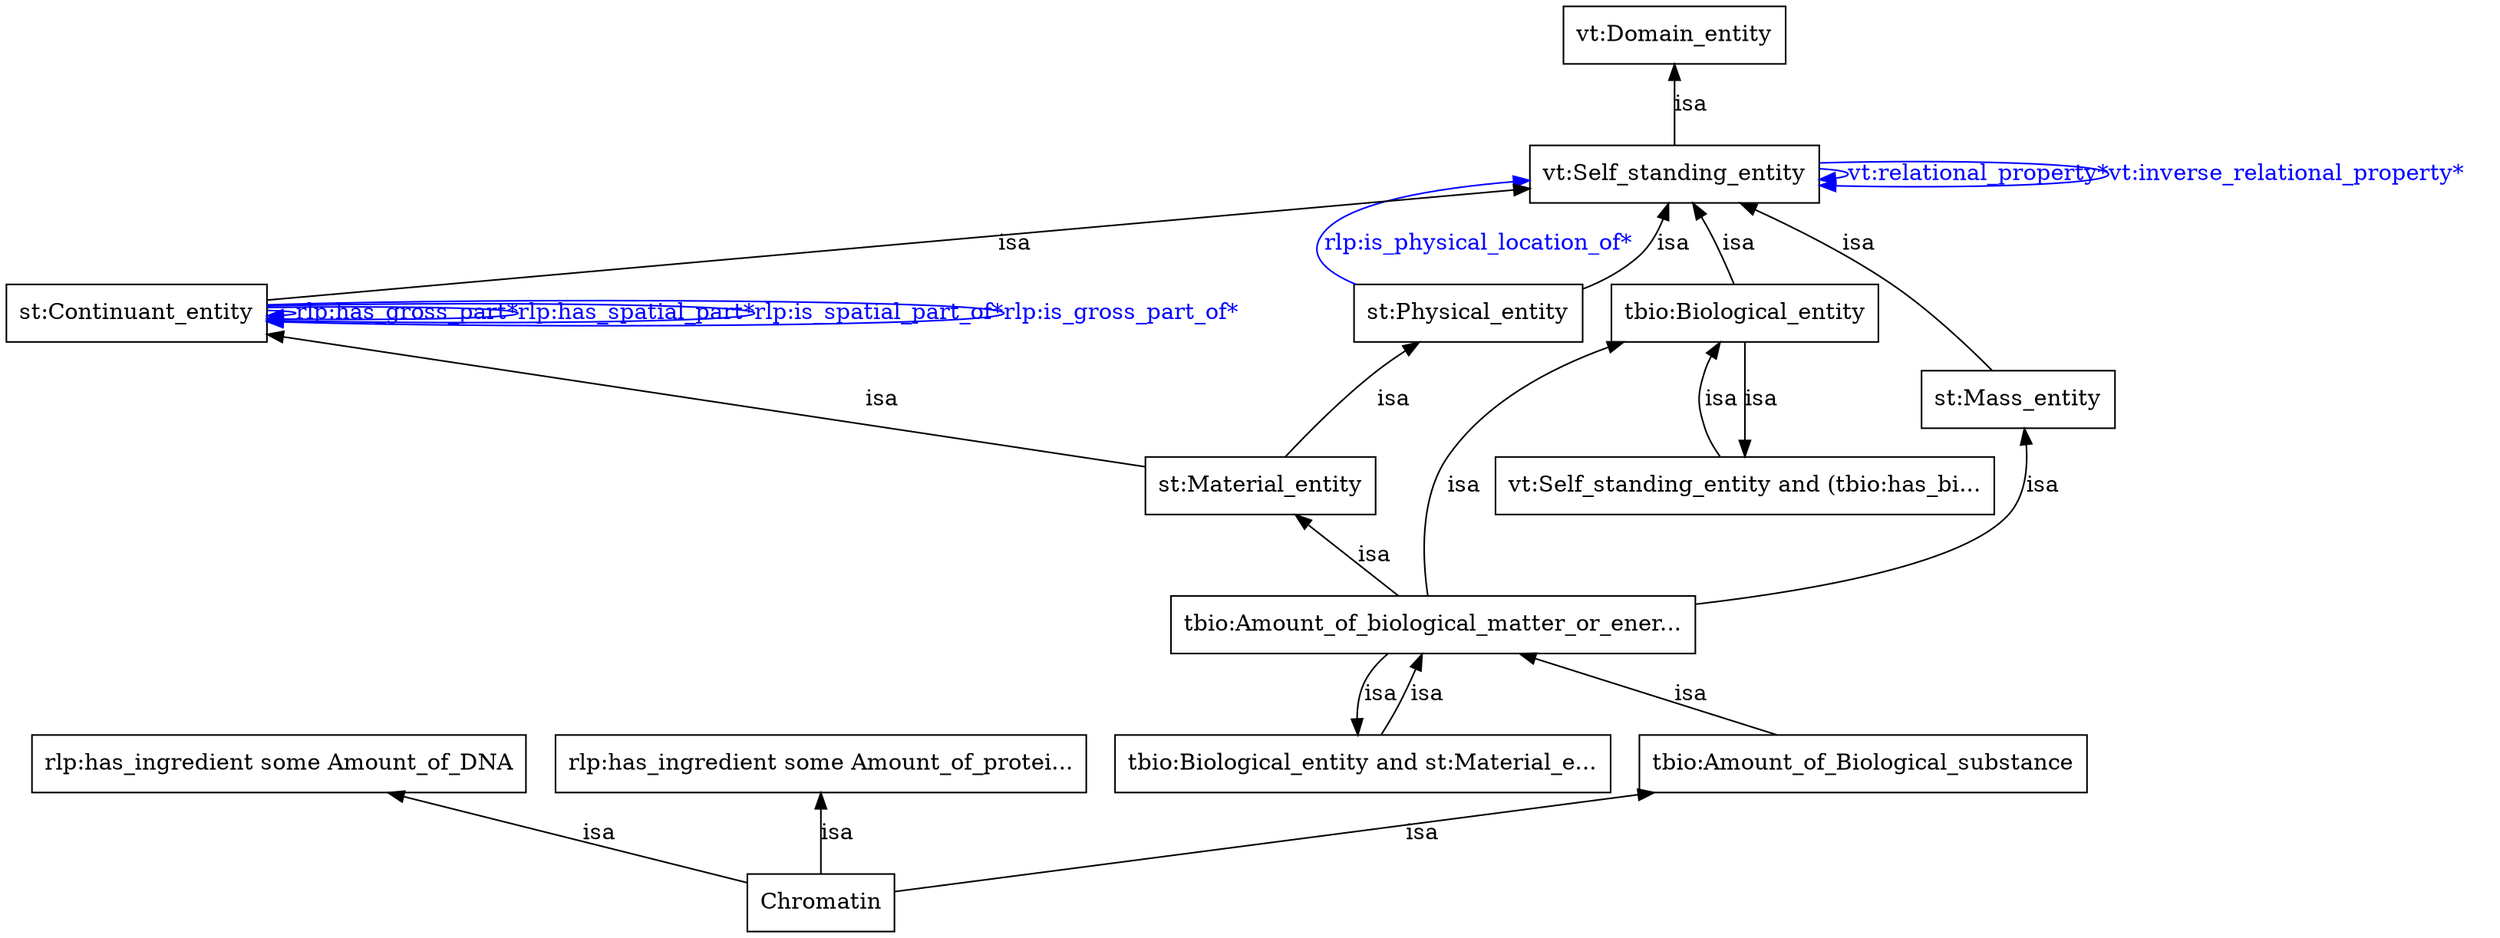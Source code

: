 digraph TopEpiGenetics {
	node [label="\N"];
	graph [bb="0,0,1248,584"];
	"tbio:Amount_of_biological_matter_or_energy" [label="tbio:Amount_of_biological_matter_or_ener...", shape=box, color="0.0,0.0,0.0", fontcolor="0.0,0.0,0.0", pos="737,194", width="3.72", height="0.50"];
	"@_:A310" [label="tbio:Biological_entity and st:Material_e...", shape=box, color="0.0,0.0,0.0", fontcolor="0.0,0.0,0.0", pos="685,106", width="3.44", height="0.50"];
	"tbio:Biological_entity" [label="tbio:Biological_entity", shape=box, color="0.0,0.0,0.0", fontcolor="0.0,0.0,0.0", pos="890,390", width="1.89", height="0.50"];
	"st:Material_entity" [label="st:Material_entity", shape=box, color="0.0,0.0,0.0", fontcolor="0.0,0.0,0.0", pos="644,282", width="1.58", height="0.50"];
	"st:Mass_entity" [label="st:Mass_entity", shape=box, color="0.0,0.0,0.0", fontcolor="0.0,0.0,0.0", pos="1034,336", width="1.33", height="0.50"];
	"vt:Domain_entity" [label="vt:Domain_entity", shape=box, color="0.0,0.0,0.0", fontcolor="0.0,0.0,0.0", pos="838,566", width="1.58", height="0.50"];
	"st:Physical_entity" [label="st:Physical_entity", shape=box, color="0.0,0.0,0.0", fontcolor="0.0,0.0,0.0", pos="747,390", width="1.58", height="0.50"];
	"st:Continuant_entity" [label="st:Continuant_entity", shape=box, color="0.0,0.0,0.0", fontcolor="0.0,0.0,0.0", pos="64,390", width="1.78", height="0.50"];
	"vt:Self_standing_entity" [label="vt:Self_standing_entity", shape=box, color="0.0,0.0,0.0", fontcolor="0.0,0.0,0.0", pos="838,478", width="2.00", height="0.50"];
	"@1" [label="rlp:has_ingredient some Amount_of_DNA", shape=box, color="0.0,0.0,0.0", fontcolor="0.0,0.0,0.0", pos="135,106", width="3.50", height="0.50"];
	"@2" [label="rlp:has_ingredient some Amount_of_protei...", shape=box, color="0.0,0.0,0.0", fontcolor="0.0,0.0,0.0", pos="411,106", width="3.67", height="0.50"];
	"tbio:Amount_of_Biological_substance" [label="tbio:Amount_of_Biological_substance", shape=box, color="0.0,0.0,0.0", fontcolor="0.0,0.0,0.0", pos="942,106", width="3.19", height="0.50"];
	"@_:A193" [label="vt:Self_standing_entity and (tbio:has_bi...", shape=box, color="0.0,0.0,0.0", fontcolor="0.0,0.0,0.0", pos="895,282", width="3.44", height="0.50"];
	Chromatin [label=Chromatin, shape=box, color="0.0,0.0,0.0", fontcolor="0.0,0.0,0.0", pos="411,18", width="1.03", height="0.50"];
	"@_:A310" -> "tbio:Amount_of_biological_matter_or_energy" [dir=back, label=isa, color="0.0,0.0,0.0", fontcolor="0.0,0.0,0.0", pos="s,687,124 689,134 691,142 695,151 699,158 703,164 708,171 714,176", lp="707,150"];
	"tbio:Biological_entity" -> "tbio:Amount_of_biological_matter_or_energy" [dir=back, label=isa, color="0.0,0.0,0.0", fontcolor="0.0,0.0,0.0", pos="s,831,372 821,368 790,355 770,340 746,300 730,273 731,235 734,212", lp="754,282"];
	"st:Material_entity" -> "tbio:Amount_of_biological_matter_or_energy" [dir=back, label=isa, color="0.0,0.0,0.0", fontcolor="0.0,0.0,0.0", pos="s,663,264 671,257 686,243 704,225 718,212", lp="703,238"];
	"st:Mass_entity" -> "tbio:Amount_of_biological_matter_or_energy" [dir=back, label=isa, color="0.0,0.0,0.0", fontcolor="0.0,0.0,0.0", pos="s,1038,318 1039,308 1040,293 1038,275 1028,264 1007,239 937,222 871,211", lp="1046,282"];
	"st:Physical_entity" -> "st:Material_entity" [dir=back, label=isa, color="0.0,0.0,0.0", fontcolor="0.0,0.0,0.0", pos="s,725,372 718,365 714,361 711,358 707,354 690,336 671,315 659,300", lp="715,336"];
	"st:Continuant_entity" -> "st:Material_entity" [dir=back, label=isa, color="0.0,0.0,0.0", fontcolor="0.0,0.0,0.0", pos="s,128,378 138,376 255,355 481,312 587,293", lp="451,336"];
	"vt:Self_standing_entity" -> "st:Physical_entity" [dir=back, label=isa, color="0.0,0.0,0.0", fontcolor="0.0,0.0,0.0", pos="s,829,460 824,451 820,442 813,433 806,426 799,419 791,413 783,408", lp="827,434"];
	"st:Physical_entity" -> "vt:Self_standing_entity" [label="rlp:is_physical_location_of*", color="0.6666667,1.0,1.0", fontcolor="0.6666667,1.0,1.0", style=filled, pos="e,766,474 690,407 668,414 647,422 644,426 639,431 639,436 644,442 658,459 709,468 756,473", lp="724,434"];
	"vt:Self_standing_entity" -> "st:Continuant_entity" [dir=back, label=isa, color="0.0,0.0,0.0", fontcolor="0.0,0.0,0.0", pos="s,766,476 756,476 756,476 756,476 756,476 523,459 250,419 128,400", lp="442,434"];
	"st:Continuant_entity" -> "st:Continuant_entity" [label="rlp:has_gross_part*", color="0.6666667,1.0,1.0", fontcolor="0.6666667,1.0,1.0", style=filled, pos="e,128,393 128,387 139,388 146,389 146,390 146,391 143,391 138,392", lp="201,390"];
	"st:Continuant_entity" -> "st:Continuant_entity" [label="rlp:has_spatial_part*", color="0.6666667,1.0,1.0", fontcolor="0.6666667,1.0,1.0", style=filled, pos="e,128,402 128,378 190,372 256,376 256,390 256,403 197,408 138,403", lp="315,390"];
	"st:Continuant_entity" -> "st:Continuant_entity" [label="rlp:is_spatial_part_of*", color="0.6666667,1.0,1.0", fontcolor="0.6666667,1.0,1.0", style=filled, pos="e,128,401 128,379 235,367 373,370 373,390 373,409 243,413 138,402", lp="436,390"];
	"st:Continuant_entity" -> "st:Continuant_entity" [label="rlp:is_gross_part_of*", color="0.6666667,1.0,1.0", fontcolor="0.6666667,1.0,1.0", style=filled, pos="e,128,400 128,380 281,362 499,366 499,390 499,413 290,418 138,401", lp="558,390"];
	"tbio:Amount_of_biological_matter_or_energy" -> "tbio:Amount_of_Biological_substance" [dir=back, label=isa, color="0.0,0.0,0.0", fontcolor="0.0,0.0,0.0", pos="s,779,176 788,172 822,157 867,138 900,124", lp="862,150"];
	"@_:A193" -> "tbio:Biological_entity" [dir=back, label=isa, color="0.0,0.0,0.0", fontcolor="0.0,0.0,0.0", pos="s,894,300 894,310 893,330 892,355 891,372", lp="900,336"];
	"vt:Self_standing_entity" -> "tbio:Biological_entity" [dir=back, label=isa, color="0.0,0.0,0.0", fontcolor="0.0,0.0,0.0", pos="s,849,460 854,451 862,437 872,420 879,408", lp="874,434"];
	"tbio:Biological_entity" -> "@_:A193" [dir=back, label=isa, color="0.0,0.0,0.0", fontcolor="0.0,0.0,0.0", pos="s,877,372 873,363 871,360 870,357 870,354 865,338 865,333 870,318 872,312 875,305 879,300", lp="878,336"];
	"tbio:Amount_of_Biological_substance" -> Chromatin [dir=back, label=isa, color="0.0,0.0,0.0", fontcolor="0.0,0.0,0.0", pos="s,833,88 823,86 703,66 525,37 448,24", lp="743,62"];
	"@1" -> Chromatin [dir=back, label=isa, color="0.0,0.0,0.0", fontcolor="0.0,0.0,0.0", pos="s,192,88 202,85 255,67 330,44 374,30", lp="303,62"];
	"@2" -> Chromatin [dir=back, label=isa, color="0.0,0.0,0.0", fontcolor="0.0,0.0,0.0", pos="s,411,88 411,78 411,64 411,48 411,36", lp="419,62"];
	"tbio:Amount_of_biological_matter_or_energy" -> "@_:A310" [dir=back, label=isa, color="0.0,0.0,0.0", fontcolor="0.0,0.0,0.0", pos="s,733,176 730,166 727,158 723,150 719,142 714,134 710,129 707,124", lp="734,150"];
	"vt:Domain_entity" -> "vt:Self_standing_entity" [dir=back, label=isa, color="0.0,0.0,0.0", fontcolor="0.0,0.0,0.0", pos="s,838,548 838,538 838,524 838,508 838,496", lp="846,522"];
	"vt:Self_standing_entity" -> "vt:Self_standing_entity" [label="vt:relational_property*", color="0.6666667,1.0,1.0", fontcolor="0.6666667,1.0,1.0", style=filled, pos="e,910,484 910,472 921,473 928,475 928,478 928,480 925,481 920,483", lp="992,478"];
	"vt:Self_standing_entity" -> "vt:Self_standing_entity" [label="vt:inverse_relational_property*", color="0.6666667,1.0,1.0", fontcolor="0.6666667,1.0,1.0", style=filled, pos="e,910,489 910,467 980,461 1056,465 1056,478 1056,490 987,495 920,490", lp="1143,478"];
	"vt:Self_standing_entity" -> "st:Mass_entity" [dir=back, label=isa, color="0.0,0.0,0.0", fontcolor="0.0,0.0,0.0", pos="s,893,460 902,455 923,444 938,431 967,408 986,391 1006,369 1019,354", lp="950,434"];
}
